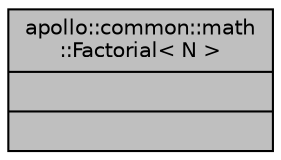 digraph "apollo::common::math::Factorial&lt; N &gt;"
{
  edge [fontname="Helvetica",fontsize="10",labelfontname="Helvetica",labelfontsize="10"];
  node [fontname="Helvetica",fontsize="10",shape=record];
  Node1 [label="{apollo::common::math\l::Factorial\< N \>\n||}",height=0.2,width=0.4,color="black", fillcolor="grey75", style="filled" fontcolor="black"];
}
